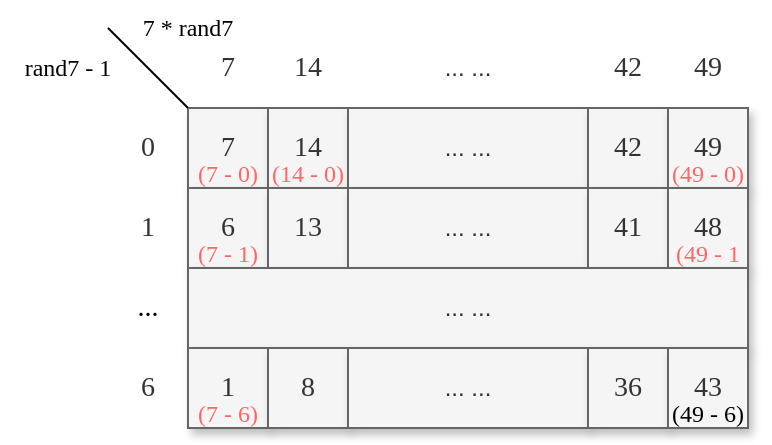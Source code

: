<mxfile version="16.1.0" type="github">
  <diagram id="q-CESADFSMoE5rDKoy9S" name="第 1 页">
    <mxGraphModel dx="651" dy="345" grid="1" gridSize="10" guides="1" tooltips="1" connect="1" arrows="1" fold="1" page="1" pageScale="1" pageWidth="827" pageHeight="1169" math="0" shadow="0">
      <root>
        <mxCell id="0" />
        <mxCell id="1" parent="0" />
        <mxCell id="JaEttNUjWMTkqEFJcnPO-65" value="&lt;font face=&quot;Comic Sans MS&quot; style=&quot;font-size: 14px&quot;&gt;0&lt;/font&gt;" style="rounded=0;whiteSpace=wrap;html=1;fillColor=#f5f5f5;fontColor=#333333;strokeColor=#666666;shadow=1;opacity=0;" vertex="1" parent="1">
          <mxGeometry x="280" y="200" width="40" height="40" as="geometry" />
        </mxCell>
        <mxCell id="JaEttNUjWMTkqEFJcnPO-66" value="&lt;font face=&quot;Comic Sans MS&quot; style=&quot;font-size: 14px&quot;&gt;1&lt;/font&gt;" style="rounded=0;whiteSpace=wrap;html=1;fillColor=#f5f5f5;fontColor=#333333;strokeColor=#666666;shadow=1;opacity=0;" vertex="1" parent="1">
          <mxGeometry x="280" y="240" width="40" height="40" as="geometry" />
        </mxCell>
        <mxCell id="JaEttNUjWMTkqEFJcnPO-1" value="&lt;font face=&quot;Comic Sans MS&quot; style=&quot;font-size: 14px&quot;&gt;7&lt;/font&gt;" style="rounded=0;whiteSpace=wrap;html=1;fillColor=#f5f5f5;fontColor=#333333;strokeColor=#666666;shadow=1;opacity=0;" vertex="1" parent="1">
          <mxGeometry x="320" y="160" width="40" height="40" as="geometry" />
        </mxCell>
        <mxCell id="JaEttNUjWMTkqEFJcnPO-2" value="&lt;font face=&quot;Comic Sans MS&quot; style=&quot;font-size: 14px&quot;&gt;14&lt;/font&gt;" style="rounded=0;whiteSpace=wrap;html=1;fillColor=#f5f5f5;fontColor=#333333;strokeColor=#666666;shadow=1;opacity=0;" vertex="1" parent="1">
          <mxGeometry x="360" y="160" width="40" height="40" as="geometry" />
        </mxCell>
        <mxCell id="JaEttNUjWMTkqEFJcnPO-3" value="... ..." style="rounded=0;whiteSpace=wrap;html=1;fillColor=#f5f5f5;fontColor=#333333;strokeColor=#666666;shadow=1;opacity=0;" vertex="1" parent="1">
          <mxGeometry x="400" y="160" width="120" height="40" as="geometry" />
        </mxCell>
        <mxCell id="JaEttNUjWMTkqEFJcnPO-6" value="&lt;font face=&quot;Comic Sans MS&quot; style=&quot;font-size: 14px&quot;&gt;42&lt;/font&gt;" style="rounded=0;whiteSpace=wrap;html=1;fillColor=#f5f5f5;fontColor=#333333;strokeColor=#666666;shadow=1;opacity=0;" vertex="1" parent="1">
          <mxGeometry x="520" y="160" width="40" height="40" as="geometry" />
        </mxCell>
        <mxCell id="JaEttNUjWMTkqEFJcnPO-15" value="&lt;font face=&quot;Comic Sans MS&quot; style=&quot;font-size: 14px&quot;&gt;7&lt;/font&gt;" style="rounded=0;whiteSpace=wrap;html=1;fillColor=#f5f5f5;fontColor=#333333;strokeColor=#666666;shadow=1;" vertex="1" parent="1">
          <mxGeometry x="320" y="200" width="40" height="40" as="geometry" />
        </mxCell>
        <mxCell id="JaEttNUjWMTkqEFJcnPO-16" value="&lt;font face=&quot;Comic Sans MS&quot; style=&quot;font-size: 14px&quot;&gt;14&lt;/font&gt;" style="rounded=0;whiteSpace=wrap;html=1;fillColor=#f5f5f5;fontColor=#333333;strokeColor=#666666;shadow=1;" vertex="1" parent="1">
          <mxGeometry x="360" y="200" width="40" height="40" as="geometry" />
        </mxCell>
        <mxCell id="JaEttNUjWMTkqEFJcnPO-17" value="... ..." style="rounded=0;whiteSpace=wrap;html=1;fillColor=#f5f5f5;fontColor=#333333;strokeColor=#666666;shadow=1;" vertex="1" parent="1">
          <mxGeometry x="400" y="200" width="120" height="40" as="geometry" />
        </mxCell>
        <mxCell id="JaEttNUjWMTkqEFJcnPO-20" value="&lt;font face=&quot;Comic Sans MS&quot; style=&quot;font-size: 14px&quot;&gt;42&lt;/font&gt;" style="rounded=0;whiteSpace=wrap;html=1;fillColor=#f5f5f5;fontColor=#333333;strokeColor=#666666;shadow=1;" vertex="1" parent="1">
          <mxGeometry x="520" y="200" width="40" height="40" as="geometry" />
        </mxCell>
        <mxCell id="JaEttNUjWMTkqEFJcnPO-21" value="&lt;font face=&quot;Comic Sans MS&quot; style=&quot;font-size: 14px&quot;&gt;6&lt;/font&gt;" style="rounded=0;whiteSpace=wrap;html=1;fillColor=#f5f5f5;fontColor=#333333;strokeColor=#666666;shadow=1;" vertex="1" parent="1">
          <mxGeometry x="320" y="240" width="40" height="40" as="geometry" />
        </mxCell>
        <mxCell id="JaEttNUjWMTkqEFJcnPO-22" value="&lt;font face=&quot;Comic Sans MS&quot; style=&quot;font-size: 14px&quot;&gt;13&lt;/font&gt;" style="rounded=0;whiteSpace=wrap;html=1;fillColor=#f5f5f5;fontColor=#333333;strokeColor=#666666;shadow=1;" vertex="1" parent="1">
          <mxGeometry x="360" y="240" width="40" height="40" as="geometry" />
        </mxCell>
        <mxCell id="JaEttNUjWMTkqEFJcnPO-23" value="... ..." style="rounded=0;whiteSpace=wrap;html=1;fillColor=#f5f5f5;fontColor=#333333;strokeColor=#666666;shadow=1;" vertex="1" parent="1">
          <mxGeometry x="400" y="240" width="120" height="40" as="geometry" />
        </mxCell>
        <mxCell id="JaEttNUjWMTkqEFJcnPO-26" value="&lt;font face=&quot;Comic Sans MS&quot; style=&quot;font-size: 14px&quot;&gt;41&lt;/font&gt;" style="rounded=0;whiteSpace=wrap;html=1;fillColor=#f5f5f5;fontColor=#333333;strokeColor=#666666;shadow=1;" vertex="1" parent="1">
          <mxGeometry x="520" y="240" width="40" height="40" as="geometry" />
        </mxCell>
        <mxCell id="JaEttNUjWMTkqEFJcnPO-57" value="&lt;font face=&quot;Comic Sans MS&quot; style=&quot;font-size: 14px&quot;&gt;49&lt;/font&gt;" style="rounded=0;whiteSpace=wrap;html=1;fillColor=#f5f5f5;fontColor=#333333;strokeColor=#666666;shadow=1;opacity=0;" vertex="1" parent="1">
          <mxGeometry x="560" y="160" width="40" height="40" as="geometry" />
        </mxCell>
        <mxCell id="JaEttNUjWMTkqEFJcnPO-58" value="&lt;font face=&quot;Comic Sans MS&quot; style=&quot;font-size: 14px&quot;&gt;49&lt;/font&gt;" style="rounded=0;whiteSpace=wrap;html=1;fillColor=#f5f5f5;fontColor=#333333;strokeColor=#666666;shadow=1;" vertex="1" parent="1">
          <mxGeometry x="560" y="200" width="40" height="40" as="geometry" />
        </mxCell>
        <mxCell id="JaEttNUjWMTkqEFJcnPO-59" value="&lt;font face=&quot;Comic Sans MS&quot; style=&quot;font-size: 14px&quot;&gt;48&lt;/font&gt;" style="rounded=0;whiteSpace=wrap;html=1;fillColor=#f5f5f5;fontColor=#333333;strokeColor=#666666;shadow=1;" vertex="1" parent="1">
          <mxGeometry x="560" y="240" width="40" height="40" as="geometry" />
        </mxCell>
        <mxCell id="JaEttNUjWMTkqEFJcnPO-72" value="... ..." style="rounded=0;whiteSpace=wrap;html=1;fillColor=#f5f5f5;fontColor=#333333;strokeColor=#666666;shadow=1;" vertex="1" parent="1">
          <mxGeometry x="320" y="280" width="280" height="40" as="geometry" />
        </mxCell>
        <mxCell id="JaEttNUjWMTkqEFJcnPO-71" value="&lt;font face=&quot;Comic Sans MS&quot; style=&quot;font-size: 14px&quot;&gt;6&lt;/font&gt;" style="rounded=0;whiteSpace=wrap;html=1;fillColor=#f5f5f5;fontColor=#333333;strokeColor=#666666;shadow=1;opacity=0;" vertex="1" parent="1">
          <mxGeometry x="280" y="320" width="40" height="40" as="geometry" />
        </mxCell>
        <mxCell id="JaEttNUjWMTkqEFJcnPO-51" value="&lt;font face=&quot;Comic Sans MS&quot; style=&quot;font-size: 14px&quot;&gt;1&lt;/font&gt;" style="rounded=0;whiteSpace=wrap;html=1;fillColor=#f5f5f5;fontColor=#333333;strokeColor=#666666;shadow=1;" vertex="1" parent="1">
          <mxGeometry x="320" y="320" width="40" height="40" as="geometry" />
        </mxCell>
        <mxCell id="JaEttNUjWMTkqEFJcnPO-52" value="&lt;font face=&quot;Comic Sans MS&quot; style=&quot;font-size: 14px&quot;&gt;8&lt;/font&gt;" style="rounded=0;whiteSpace=wrap;html=1;fillColor=#f5f5f5;fontColor=#333333;strokeColor=#666666;shadow=1;" vertex="1" parent="1">
          <mxGeometry x="360" y="320" width="40" height="40" as="geometry" />
        </mxCell>
        <mxCell id="JaEttNUjWMTkqEFJcnPO-53" value="... ..." style="rounded=0;whiteSpace=wrap;html=1;fillColor=#f5f5f5;fontColor=#333333;strokeColor=#666666;shadow=1;" vertex="1" parent="1">
          <mxGeometry x="400" y="320" width="120" height="40" as="geometry" />
        </mxCell>
        <mxCell id="JaEttNUjWMTkqEFJcnPO-56" value="&lt;font face=&quot;Comic Sans MS&quot; style=&quot;font-size: 14px&quot;&gt;36&lt;/font&gt;" style="rounded=0;whiteSpace=wrap;html=1;fillColor=#f5f5f5;fontColor=#333333;strokeColor=#666666;shadow=1;" vertex="1" parent="1">
          <mxGeometry x="520" y="320" width="40" height="40" as="geometry" />
        </mxCell>
        <mxCell id="JaEttNUjWMTkqEFJcnPO-64" value="&lt;font face=&quot;Comic Sans MS&quot; style=&quot;font-size: 14px&quot;&gt;43&lt;/font&gt;" style="rounded=0;whiteSpace=wrap;html=1;fillColor=#f5f5f5;fontColor=#333333;strokeColor=#666666;shadow=1;" vertex="1" parent="1">
          <mxGeometry x="560" y="320" width="40" height="40" as="geometry" />
        </mxCell>
        <mxCell id="JaEttNUjWMTkqEFJcnPO-76" value="&lt;div class=&quot;okr-block-clipboard&quot;&gt;&lt;/div&gt;&lt;div&gt;&lt;font style=&quot;font-size: 12px&quot;&gt;rand7 - 1 &lt;/font&gt;&lt;/div&gt;" style="text;html=1;strokeColor=none;fillColor=none;align=center;verticalAlign=middle;whiteSpace=wrap;rounded=0;shadow=1;fontFamily=Comic Sans MS;fontSize=14;opacity=0;" vertex="1" parent="1">
          <mxGeometry x="230" y="170" width="60" height="20" as="geometry" />
        </mxCell>
        <mxCell id="JaEttNUjWMTkqEFJcnPO-77" value="&lt;div class=&quot;okr-block-clipboard&quot;&gt;&lt;/div&gt;&lt;div&gt;&lt;font style=&quot;font-size: 12px&quot;&gt;7 * rand7&lt;/font&gt;&lt;/div&gt;" style="text;html=1;strokeColor=none;fillColor=none;align=center;verticalAlign=middle;whiteSpace=wrap;rounded=0;shadow=1;fontFamily=Comic Sans MS;fontSize=14;opacity=0;" vertex="1" parent="1">
          <mxGeometry x="290" y="150" width="60" height="20" as="geometry" />
        </mxCell>
        <mxCell id="JaEttNUjWMTkqEFJcnPO-78" value="..." style="text;html=1;strokeColor=none;fillColor=none;align=center;verticalAlign=middle;whiteSpace=wrap;rounded=0;shadow=1;fontFamily=Comic Sans MS;fontSize=14;opacity=0;" vertex="1" parent="1">
          <mxGeometry x="280" y="280" width="40" height="40" as="geometry" />
        </mxCell>
        <mxCell id="JaEttNUjWMTkqEFJcnPO-79" value="" style="endArrow=none;html=1;rounded=0;fontFamily=Comic Sans MS;fontSize=14;entryX=1;entryY=0;entryDx=0;entryDy=0;" edge="1" parent="1" target="JaEttNUjWMTkqEFJcnPO-65">
          <mxGeometry width="50" height="50" relative="1" as="geometry">
            <mxPoint x="280" y="160" as="sourcePoint" />
            <mxPoint x="320" y="130" as="targetPoint" />
          </mxGeometry>
        </mxCell>
        <mxCell id="JaEttNUjWMTkqEFJcnPO-80" value="&lt;div class=&quot;okr-block-clipboard&quot;&gt;&lt;/div&gt;&lt;div&gt;&lt;font style=&quot;font-size: 12px&quot; color=&quot;#ff6666&quot;&gt;(7 - 0)&lt;/font&gt;&lt;/div&gt;" style="text;html=1;strokeColor=none;fillColor=none;align=center;verticalAlign=middle;whiteSpace=wrap;rounded=0;shadow=1;fontFamily=Comic Sans MS;fontSize=14;opacity=0;" vertex="1" parent="1">
          <mxGeometry x="320" y="225" width="40" height="15" as="geometry" />
        </mxCell>
        <mxCell id="JaEttNUjWMTkqEFJcnPO-82" value="&lt;div class=&quot;okr-block-clipboard&quot;&gt;&lt;/div&gt;&lt;div&gt;&lt;font style=&quot;font-size: 12px&quot; color=&quot;#ff6666&quot;&gt;(14 - 0)&lt;/font&gt;&lt;/div&gt;" style="text;html=1;strokeColor=none;fillColor=none;align=center;verticalAlign=middle;whiteSpace=wrap;rounded=0;shadow=1;fontFamily=Comic Sans MS;fontSize=14;opacity=0;" vertex="1" parent="1">
          <mxGeometry x="355" y="225" width="50" height="15" as="geometry" />
        </mxCell>
        <mxCell id="JaEttNUjWMTkqEFJcnPO-83" value="&lt;div class=&quot;okr-block-clipboard&quot;&gt;&lt;/div&gt;&lt;div&gt;&lt;font style=&quot;font-size: 12px&quot; color=&quot;#ff6666&quot;&gt;(7 - 1)&lt;/font&gt;&lt;/div&gt;" style="text;html=1;strokeColor=none;fillColor=none;align=center;verticalAlign=middle;whiteSpace=wrap;rounded=0;shadow=1;fontFamily=Comic Sans MS;fontSize=14;opacity=0;" vertex="1" parent="1">
          <mxGeometry x="320" y="265" width="40" height="15" as="geometry" />
        </mxCell>
        <mxCell id="JaEttNUjWMTkqEFJcnPO-84" value="&lt;div class=&quot;okr-block-clipboard&quot;&gt;&lt;/div&gt;&lt;div&gt;&lt;font style=&quot;font-size: 12px&quot; color=&quot;#ff6666&quot;&gt;(7 - 6)&lt;/font&gt;&lt;/div&gt;" style="text;html=1;strokeColor=none;fillColor=none;align=center;verticalAlign=middle;whiteSpace=wrap;rounded=0;shadow=1;fontFamily=Comic Sans MS;fontSize=14;opacity=0;" vertex="1" parent="1">
          <mxGeometry x="320" y="345" width="40" height="15" as="geometry" />
        </mxCell>
        <mxCell id="JaEttNUjWMTkqEFJcnPO-85" value="&lt;div class=&quot;okr-block-clipboard&quot;&gt;&lt;/div&gt;&lt;div&gt;&lt;font style=&quot;font-size: 12px&quot;&gt;(49 - 6)&lt;/font&gt;&lt;/div&gt;" style="text;html=1;strokeColor=none;fillColor=none;align=center;verticalAlign=middle;whiteSpace=wrap;rounded=0;shadow=1;fontFamily=Comic Sans MS;fontSize=14;opacity=0;" vertex="1" parent="1">
          <mxGeometry x="555" y="345" width="50" height="15" as="geometry" />
        </mxCell>
        <mxCell id="JaEttNUjWMTkqEFJcnPO-86" value="&lt;div class=&quot;okr-block-clipboard&quot;&gt;&lt;/div&gt;&lt;div&gt;&lt;font style=&quot;font-size: 12px&quot; color=&quot;#ff6666&quot;&gt;(49 - 0)&lt;/font&gt;&lt;/div&gt;" style="text;html=1;strokeColor=none;fillColor=none;align=center;verticalAlign=middle;whiteSpace=wrap;rounded=0;shadow=1;fontFamily=Comic Sans MS;fontSize=14;opacity=0;" vertex="1" parent="1">
          <mxGeometry x="555" y="225" width="50" height="15" as="geometry" />
        </mxCell>
        <mxCell id="JaEttNUjWMTkqEFJcnPO-87" value="&lt;div class=&quot;okr-block-clipboard&quot;&gt;&lt;/div&gt;&lt;div&gt;&lt;font style=&quot;font-size: 12px&quot; color=&quot;#ff6666&quot;&gt;(49 - 1&lt;/font&gt;&lt;/div&gt;" style="text;html=1;strokeColor=none;fillColor=none;align=center;verticalAlign=middle;whiteSpace=wrap;rounded=0;shadow=1;fontFamily=Comic Sans MS;fontSize=14;opacity=0;" vertex="1" parent="1">
          <mxGeometry x="555" y="265" width="50" height="15" as="geometry" />
        </mxCell>
      </root>
    </mxGraphModel>
  </diagram>
</mxfile>
